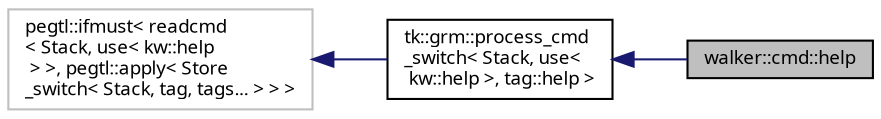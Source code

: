 digraph "walker::cmd::help"
{
 // INTERACTIVE_SVG=YES
  bgcolor="transparent";
  edge [fontname="sans-serif",fontsize="9",labelfontname="sans-serif",labelfontsize="9"];
  node [fontname="sans-serif",fontsize="9",shape=record];
  rankdir="LR";
  Node1 [label="walker::cmd::help",height=0.2,width=0.4,color="black", fillcolor="grey75", style="filled", fontcolor="black"];
  Node2 -> Node1 [dir="back",color="midnightblue",fontsize="9",style="solid",fontname="sans-serif"];
  Node2 [label="tk::grm::process_cmd\l_switch\< Stack, use\<\l kw::help \>, tag::help \>",height=0.2,width=0.4,color="black",URL="$structtk_1_1grm_1_1process__cmd__switch.html"];
  Node3 -> Node2 [dir="back",color="midnightblue",fontsize="9",style="solid",fontname="sans-serif"];
  Node3 [label="pegtl::ifmust\< readcmd\l\< Stack, use\< kw::help\l \> \>, pegtl::apply\< Store\l_switch\< Stack, tag, tags... \> \> \>",height=0.2,width=0.4,color="grey75"];
}
